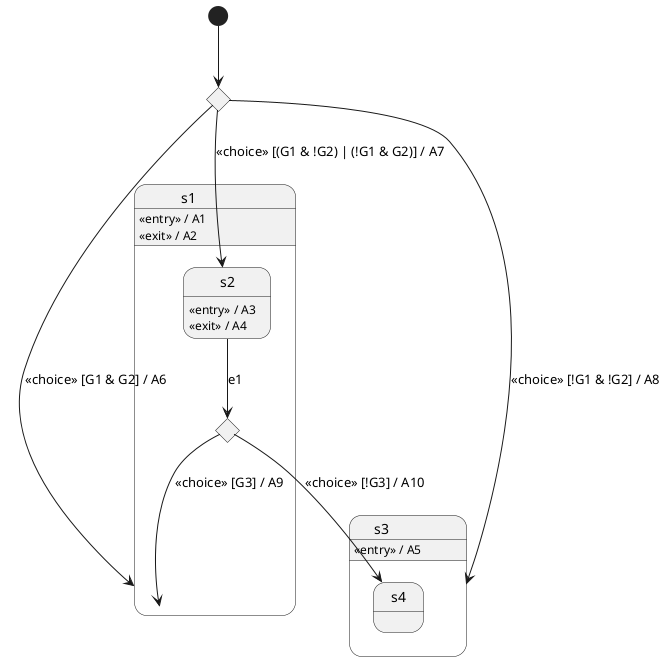 @startuml
state choice1 <<choice>>
state s1{
  state s2
  state choice2 <<choice>>
}
state s3{
  state s4
}

s1 : <<entry>> / A1
s1 : <<exit>> / A2

s2 : <<entry>> / A3
s2 : <<exit>> / A4

s3 : <<entry>> / A5

[*] --> choice1
choice1 --> s1 : <<choice>> [G1 & G2] / A6
choice1 --> s2 : <<choice>> [(G1 & !G2) | (!G1 & G2)] / A7
choice1 --> s3 : <<choice>> [!G1 & !G2] / A8

s2 --> choice2 : e1
choice2 --> s1 : <<choice>> [G3] / A9
choice2 --> s4 : <<choice>> [!G3] / A10

@enduml
